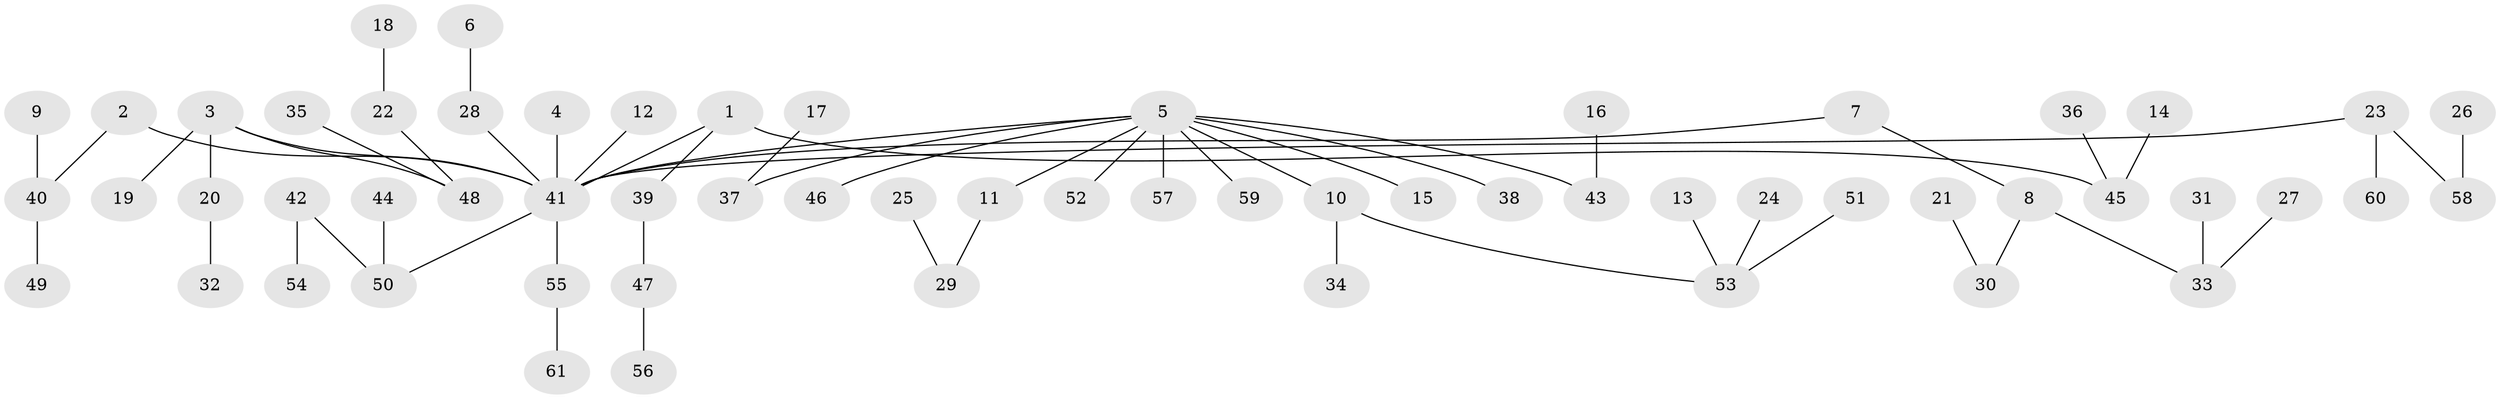// original degree distribution, {4: 0.09917355371900827, 8: 0.01652892561983471, 7: 0.008264462809917356, 5: 0.01652892561983471, 3: 0.12396694214876033, 2: 0.2066115702479339, 1: 0.5289256198347108}
// Generated by graph-tools (version 1.1) at 2025/26/03/09/25 03:26:25]
// undirected, 61 vertices, 60 edges
graph export_dot {
graph [start="1"]
  node [color=gray90,style=filled];
  1;
  2;
  3;
  4;
  5;
  6;
  7;
  8;
  9;
  10;
  11;
  12;
  13;
  14;
  15;
  16;
  17;
  18;
  19;
  20;
  21;
  22;
  23;
  24;
  25;
  26;
  27;
  28;
  29;
  30;
  31;
  32;
  33;
  34;
  35;
  36;
  37;
  38;
  39;
  40;
  41;
  42;
  43;
  44;
  45;
  46;
  47;
  48;
  49;
  50;
  51;
  52;
  53;
  54;
  55;
  56;
  57;
  58;
  59;
  60;
  61;
  1 -- 39 [weight=1.0];
  1 -- 41 [weight=1.0];
  1 -- 45 [weight=1.0];
  2 -- 40 [weight=1.0];
  2 -- 41 [weight=1.0];
  3 -- 19 [weight=1.0];
  3 -- 20 [weight=1.0];
  3 -- 41 [weight=1.0];
  3 -- 48 [weight=1.0];
  4 -- 41 [weight=1.0];
  5 -- 10 [weight=1.0];
  5 -- 11 [weight=1.0];
  5 -- 15 [weight=1.0];
  5 -- 37 [weight=1.0];
  5 -- 38 [weight=1.0];
  5 -- 41 [weight=1.0];
  5 -- 43 [weight=1.0];
  5 -- 46 [weight=1.0];
  5 -- 52 [weight=1.0];
  5 -- 57 [weight=1.0];
  5 -- 59 [weight=1.0];
  6 -- 28 [weight=1.0];
  7 -- 8 [weight=1.0];
  7 -- 41 [weight=1.0];
  8 -- 30 [weight=1.0];
  8 -- 33 [weight=1.0];
  9 -- 40 [weight=1.0];
  10 -- 34 [weight=1.0];
  10 -- 53 [weight=1.0];
  11 -- 29 [weight=1.0];
  12 -- 41 [weight=1.0];
  13 -- 53 [weight=1.0];
  14 -- 45 [weight=1.0];
  16 -- 43 [weight=1.0];
  17 -- 37 [weight=1.0];
  18 -- 22 [weight=1.0];
  20 -- 32 [weight=1.0];
  21 -- 30 [weight=1.0];
  22 -- 48 [weight=1.0];
  23 -- 41 [weight=1.0];
  23 -- 58 [weight=1.0];
  23 -- 60 [weight=1.0];
  24 -- 53 [weight=1.0];
  25 -- 29 [weight=1.0];
  26 -- 58 [weight=1.0];
  27 -- 33 [weight=1.0];
  28 -- 41 [weight=1.0];
  31 -- 33 [weight=1.0];
  35 -- 48 [weight=1.0];
  36 -- 45 [weight=1.0];
  39 -- 47 [weight=1.0];
  40 -- 49 [weight=1.0];
  41 -- 50 [weight=1.0];
  41 -- 55 [weight=1.0];
  42 -- 50 [weight=1.0];
  42 -- 54 [weight=1.0];
  44 -- 50 [weight=1.0];
  47 -- 56 [weight=1.0];
  51 -- 53 [weight=1.0];
  55 -- 61 [weight=1.0];
}
